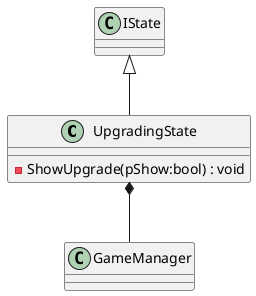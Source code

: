 @startuml
class UpgradingState {
    - ShowUpgrade(pShow:bool) : void
}
IState <|-- UpgradingState
UpgradingState *-- GameManager
@enduml
